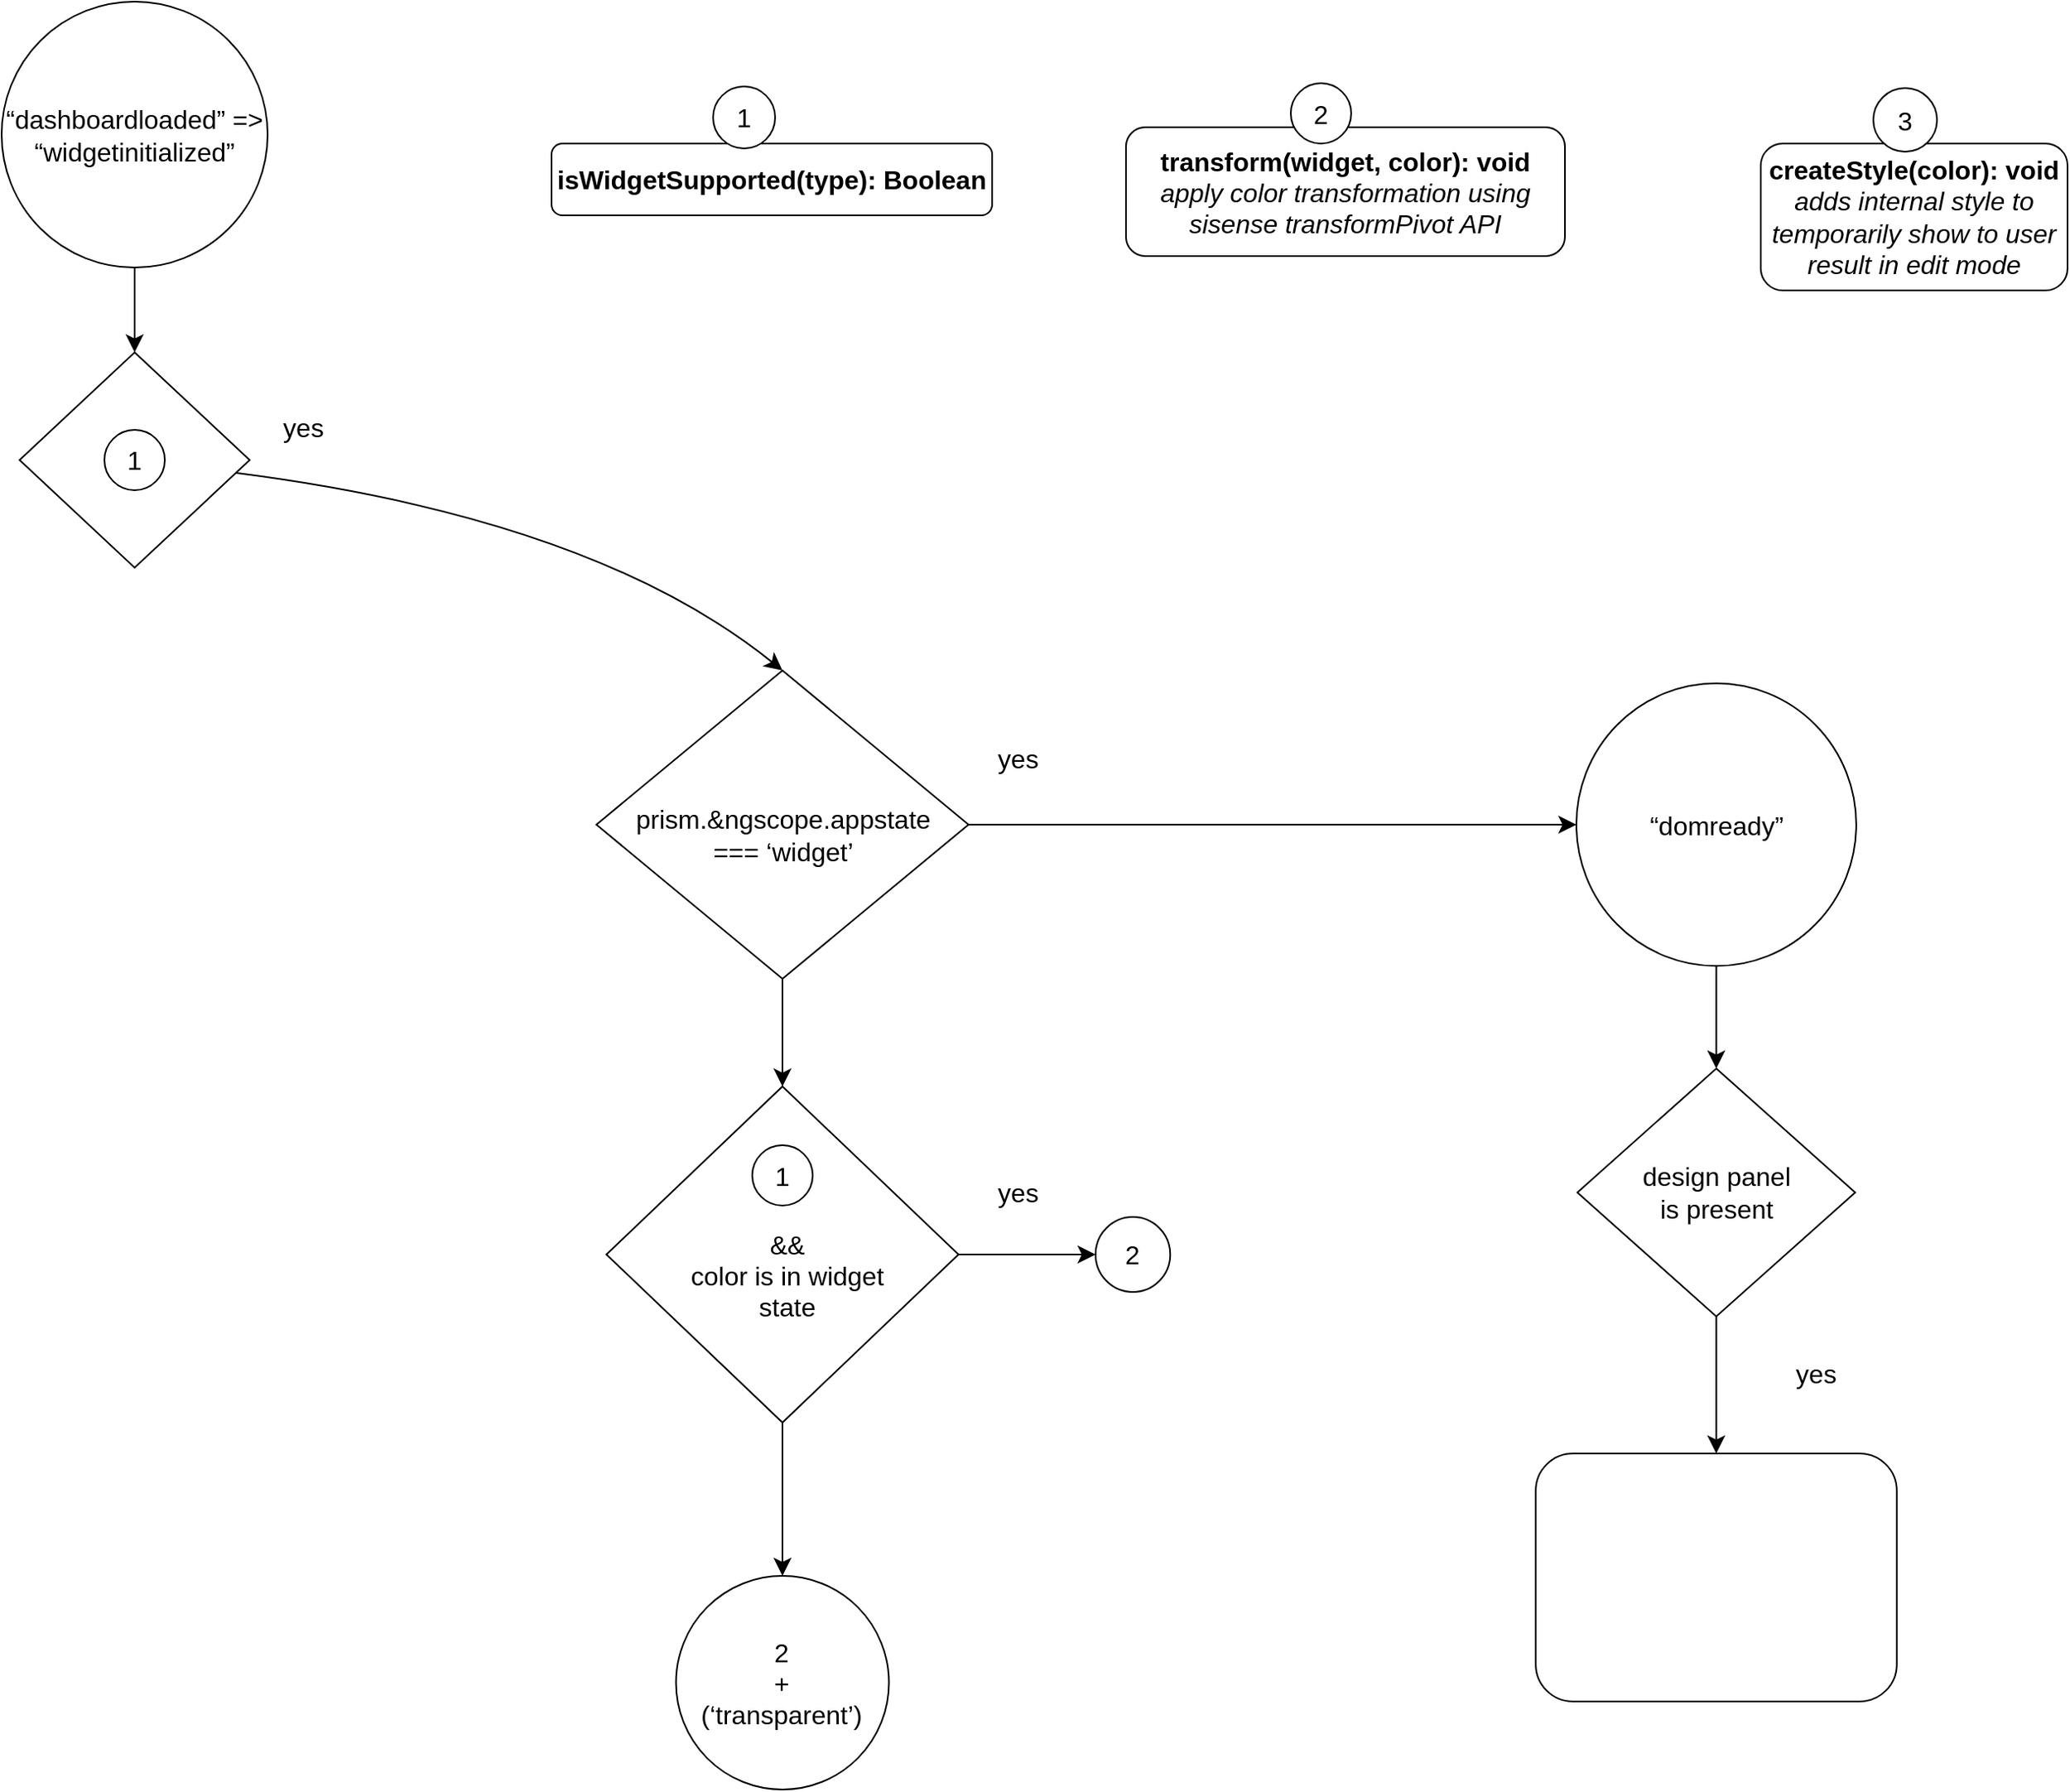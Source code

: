 <mxfile version="21.6.8" type="github">
  <diagram name="Page-1" id="EnljUkHwgLqTeUqj3hDU">
    <mxGraphModel dx="1469" dy="2153" grid="0" gridSize="10" guides="1" tooltips="1" connect="1" arrows="1" fold="1" page="0" pageScale="1" pageWidth="827" pageHeight="1169" math="0" shadow="0">
      <root>
        <mxCell id="0" />
        <mxCell id="1" parent="0" />
        <mxCell id="pwZkF9akAJ8K7CueH9x2-34" value="" style="rhombus;whiteSpace=wrap;html=1;fontSize=16;" parent="1" vertex="1">
          <mxGeometry x="-61" y="-150" width="141" height="132" as="geometry" />
        </mxCell>
        <mxCell id="pwZkF9akAJ8K7CueH9x2-1" value="&lt;b&gt;isWidgetSupported(type): Boolean&lt;/b&gt;" style="rounded=1;whiteSpace=wrap;html=1;fontSize=16;" parent="1" vertex="1">
          <mxGeometry x="265" y="-278" width="270" height="44" as="geometry" />
        </mxCell>
        <mxCell id="pwZkF9akAJ8K7CueH9x2-2" value="&lt;b&gt;transform(widget, color): void&lt;/b&gt;&lt;br&gt;&lt;i&gt;apply color transformation using sisense transformPivot API&lt;/i&gt;" style="rounded=1;whiteSpace=wrap;html=1;fontSize=16;" parent="1" vertex="1">
          <mxGeometry x="617" y="-288" width="269" height="79" as="geometry" />
        </mxCell>
        <mxCell id="pwZkF9akAJ8K7CueH9x2-6" value="" style="edgeStyle=none;curved=1;rounded=0;orthogonalLoop=1;jettySize=auto;html=1;fontSize=12;startSize=8;endSize=8;entryX=0.5;entryY=0;entryDx=0;entryDy=0;" parent="1" source="pwZkF9akAJ8K7CueH9x2-34" target="pwZkF9akAJ8K7CueH9x2-5" edge="1">
          <mxGeometry relative="1" as="geometry">
            <Array as="points">
              <mxPoint x="291" y="-48" />
            </Array>
          </mxGeometry>
        </mxCell>
        <mxCell id="pwZkF9akAJ8K7CueH9x2-35" value="" style="edgeStyle=none;curved=1;rounded=0;orthogonalLoop=1;jettySize=auto;html=1;fontSize=12;startSize=8;endSize=8;" parent="1" source="pwZkF9akAJ8K7CueH9x2-4" target="pwZkF9akAJ8K7CueH9x2-34" edge="1">
          <mxGeometry relative="1" as="geometry" />
        </mxCell>
        <mxCell id="pwZkF9akAJ8K7CueH9x2-4" value="“dashboardloaded” =&amp;gt; “widgetinitialized”" style="ellipse;whiteSpace=wrap;html=1;aspect=fixed;fontSize=16;" parent="1" vertex="1">
          <mxGeometry x="-72" y="-365" width="163" height="163" as="geometry" />
        </mxCell>
        <mxCell id="pwZkF9akAJ8K7CueH9x2-16" value="" style="edgeStyle=none;curved=1;rounded=0;orthogonalLoop=1;jettySize=auto;html=1;fontSize=12;startSize=8;endSize=8;" parent="1" source="pwZkF9akAJ8K7CueH9x2-5" target="pwZkF9akAJ8K7CueH9x2-15" edge="1">
          <mxGeometry relative="1" as="geometry" />
        </mxCell>
        <mxCell id="pwZkF9akAJ8K7CueH9x2-26" value="" style="edgeStyle=none;curved=1;rounded=0;orthogonalLoop=1;jettySize=auto;html=1;fontSize=12;startSize=8;endSize=8;" parent="1" source="pwZkF9akAJ8K7CueH9x2-5" target="pwZkF9akAJ8K7CueH9x2-25" edge="1">
          <mxGeometry relative="1" as="geometry" />
        </mxCell>
        <mxCell id="pwZkF9akAJ8K7CueH9x2-5" value="" style="rhombus;whiteSpace=wrap;html=1;fontSize=16;" parent="1" vertex="1">
          <mxGeometry x="292.5" y="45" width="228" height="189" as="geometry" />
        </mxCell>
        <mxCell id="pwZkF9akAJ8K7CueH9x2-7" value="1" style="ellipse;whiteSpace=wrap;html=1;aspect=fixed;fontSize=16;" parent="1" vertex="1">
          <mxGeometry x="364" y="-313" width="38" height="38" as="geometry" />
        </mxCell>
        <mxCell id="pwZkF9akAJ8K7CueH9x2-8" value="2" style="ellipse;whiteSpace=wrap;html=1;aspect=fixed;fontSize=16;" parent="1" vertex="1">
          <mxGeometry x="718" y="-315" width="37" height="37" as="geometry" />
        </mxCell>
        <mxCell id="pwZkF9akAJ8K7CueH9x2-9" value="1" style="ellipse;whiteSpace=wrap;html=1;aspect=fixed;fontSize=16;" parent="1" vertex="1">
          <mxGeometry x="-9" y="-102.5" width="37" height="37" as="geometry" />
        </mxCell>
        <mxCell id="pwZkF9akAJ8K7CueH9x2-10" value="prism.&amp;amp;ngscope.appstate === ‘widget’" style="text;html=1;strokeColor=none;fillColor=none;align=center;verticalAlign=middle;whiteSpace=wrap;rounded=0;fontSize=16;" parent="1" vertex="1">
          <mxGeometry x="349.5" y="109" width="114" height="73" as="geometry" />
        </mxCell>
        <mxCell id="pwZkF9akAJ8K7CueH9x2-20" value="" style="edgeStyle=none;curved=1;rounded=0;orthogonalLoop=1;jettySize=auto;html=1;fontSize=12;startSize=8;endSize=8;" parent="1" source="pwZkF9akAJ8K7CueH9x2-15" target="pwZkF9akAJ8K7CueH9x2-19" edge="1">
          <mxGeometry relative="1" as="geometry" />
        </mxCell>
        <mxCell id="pwZkF9akAJ8K7CueH9x2-24" value="" style="edgeStyle=none;curved=1;rounded=0;orthogonalLoop=1;jettySize=auto;html=1;fontSize=12;startSize=8;endSize=8;" parent="1" source="pwZkF9akAJ8K7CueH9x2-15" target="pwZkF9akAJ8K7CueH9x2-23" edge="1">
          <mxGeometry relative="1" as="geometry" />
        </mxCell>
        <mxCell id="pwZkF9akAJ8K7CueH9x2-15" value="" style="rhombus;whiteSpace=wrap;html=1;fontSize=16;" parent="1" vertex="1">
          <mxGeometry x="298.63" y="300" width="215.75" height="206" as="geometry" />
        </mxCell>
        <mxCell id="pwZkF9akAJ8K7CueH9x2-17" value="1" style="ellipse;whiteSpace=wrap;html=1;aspect=fixed;fontSize=16;" parent="1" vertex="1">
          <mxGeometry x="388" y="336" width="37" height="37" as="geometry" />
        </mxCell>
        <mxCell id="pwZkF9akAJ8K7CueH9x2-18" value="&amp;amp;&amp;amp; &lt;br&gt;color is in widget state" style="text;html=1;strokeColor=none;fillColor=none;align=center;verticalAlign=middle;whiteSpace=wrap;rounded=0;fontSize=16;" parent="1" vertex="1">
          <mxGeometry x="338" y="382" width="143" height="67" as="geometry" />
        </mxCell>
        <mxCell id="pwZkF9akAJ8K7CueH9x2-19" value="2" style="ellipse;whiteSpace=wrap;html=1;fontSize=16;" parent="1" vertex="1">
          <mxGeometry x="598.37" y="380" width="45.75" height="46" as="geometry" />
        </mxCell>
        <mxCell id="pwZkF9akAJ8K7CueH9x2-21" value="yes" style="text;html=1;strokeColor=none;fillColor=none;align=center;verticalAlign=middle;whiteSpace=wrap;rounded=0;fontSize=16;" parent="1" vertex="1">
          <mxGeometry x="521" y="84" width="60" height="30" as="geometry" />
        </mxCell>
        <mxCell id="pwZkF9akAJ8K7CueH9x2-22" value="yes" style="text;html=1;strokeColor=none;fillColor=none;align=center;verticalAlign=middle;whiteSpace=wrap;rounded=0;fontSize=16;" parent="1" vertex="1">
          <mxGeometry x="526" y="350" width="50" height="30" as="geometry" />
        </mxCell>
        <mxCell id="pwZkF9akAJ8K7CueH9x2-23" value="2 &lt;br&gt;+&lt;br&gt;(‘transparent’)" style="ellipse;whiteSpace=wrap;html=1;fontSize=16;" parent="1" vertex="1">
          <mxGeometry x="341.26" y="600" width="130.49" height="131" as="geometry" />
        </mxCell>
        <mxCell id="pwZkF9akAJ8K7CueH9x2-28" value="" style="edgeStyle=none;curved=1;rounded=0;orthogonalLoop=1;jettySize=auto;html=1;fontSize=12;startSize=8;endSize=8;" parent="1" source="pwZkF9akAJ8K7CueH9x2-25" target="pwZkF9akAJ8K7CueH9x2-27" edge="1">
          <mxGeometry relative="1" as="geometry" />
        </mxCell>
        <mxCell id="pwZkF9akAJ8K7CueH9x2-25" value="“domready”" style="ellipse;whiteSpace=wrap;html=1;fontSize=16;" parent="1" vertex="1">
          <mxGeometry x="893" y="52.88" width="171.5" height="173.25" as="geometry" />
        </mxCell>
        <mxCell id="pwZkF9akAJ8K7CueH9x2-30" value="" style="edgeStyle=none;curved=1;rounded=0;orthogonalLoop=1;jettySize=auto;html=1;fontSize=12;startSize=8;endSize=8;" parent="1" source="pwZkF9akAJ8K7CueH9x2-27" target="pwZkF9akAJ8K7CueH9x2-29" edge="1">
          <mxGeometry relative="1" as="geometry" />
        </mxCell>
        <mxCell id="pwZkF9akAJ8K7CueH9x2-27" value="design panel &lt;br&gt;is present" style="rhombus;whiteSpace=wrap;html=1;fontSize=16;" parent="1" vertex="1">
          <mxGeometry x="893.62" y="288.99" width="170.25" height="152.01" as="geometry" />
        </mxCell>
        <mxCell id="pwZkF9akAJ8K7CueH9x2-29" value="" style="rounded=1;whiteSpace=wrap;html=1;fontSize=16;" parent="1" vertex="1">
          <mxGeometry x="868.11" y="525" width="221.26" height="152.01" as="geometry" />
        </mxCell>
        <mxCell id="pwZkF9akAJ8K7CueH9x2-31" value="yes" style="text;html=1;strokeColor=none;fillColor=none;align=center;verticalAlign=middle;whiteSpace=wrap;rounded=0;fontSize=16;" parent="1" vertex="1">
          <mxGeometry x="1010" y="461" width="60" height="30" as="geometry" />
        </mxCell>
        <mxCell id="pwZkF9akAJ8K7CueH9x2-36" value="yes" style="text;html=1;strokeColor=none;fillColor=none;align=center;verticalAlign=middle;whiteSpace=wrap;rounded=0;fontSize=16;" parent="1" vertex="1">
          <mxGeometry x="83" y="-119" width="60" height="30" as="geometry" />
        </mxCell>
        <mxCell id="pwZkF9akAJ8K7CueH9x2-37" value="&lt;b&gt;createStyle(color): void&lt;/b&gt;&lt;br&gt;&lt;i&gt;adds internal style to temporarily show to user result in edit mode&lt;/i&gt;" style="rounded=1;whiteSpace=wrap;html=1;fontSize=16;" parent="1" vertex="1">
          <mxGeometry x="1006" y="-278" width="188" height="90" as="geometry" />
        </mxCell>
        <mxCell id="pwZkF9akAJ8K7CueH9x2-38" value="3" style="ellipse;whiteSpace=wrap;html=1;aspect=fixed;fontSize=16;" parent="1" vertex="1">
          <mxGeometry x="1075" y="-312" width="39" height="39" as="geometry" />
        </mxCell>
      </root>
    </mxGraphModel>
  </diagram>
</mxfile>

